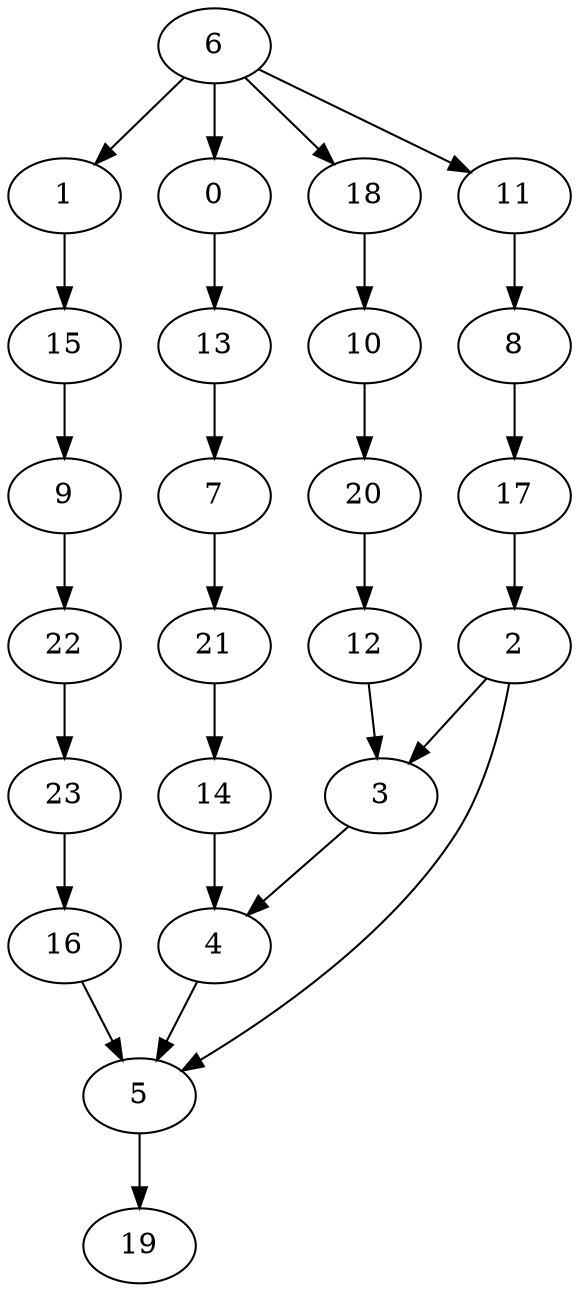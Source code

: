 digraph g {
0;
1;
2;
3;
4;
5;
6;
7;
8;
9;
10;
11;
12;
13;
14;
15;
16;
17;
18;
19;
20;
21;
22;
23;
0 -> 13 [weight=0];
1 -> 15 [weight=0];
2 -> 3 [weight=0];
2 -> 5 [weight=0];
3 -> 4 [weight=0];
4 -> 5 [weight=0];
5 -> 19 [weight=0];
6 -> 18 [weight=0];
6 -> 11 [weight=0];
6 -> 0 [weight=2];
6 -> 1 [weight=0];
7 -> 21 [weight=0];
8 -> 17 [weight=0];
9 -> 22 [weight=0];
10 -> 20 [weight=0];
11 -> 8 [weight=0];
12 -> 3 [weight=0];
13 -> 7 [weight=0];
14 -> 4 [weight=0];
15 -> 9 [weight=0];
16 -> 5 [weight=0];
17 -> 2 [weight=0];
18 -> 10 [weight=0];
20 -> 12 [weight=0];
21 -> 14 [weight=0];
22 -> 23 [weight=0];
23 -> 16 [weight=0];
}

